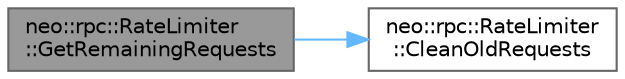 digraph "neo::rpc::RateLimiter::GetRemainingRequests"
{
 // LATEX_PDF_SIZE
  bgcolor="transparent";
  edge [fontname=Helvetica,fontsize=10,labelfontname=Helvetica,labelfontsize=10];
  node [fontname=Helvetica,fontsize=10,shape=box,height=0.2,width=0.4];
  rankdir="LR";
  Node1 [id="Node000001",label="neo::rpc::RateLimiter\l::GetRemainingRequests",height=0.2,width=0.4,color="gray40", fillcolor="grey60", style="filled", fontcolor="black",tooltip="Get current rate limit status for a client."];
  Node1 -> Node2 [id="edge1_Node000001_Node000002",color="steelblue1",style="solid",tooltip=" "];
  Node2 [id="Node000002",label="neo::rpc::RateLimiter\l::CleanOldRequests",height=0.2,width=0.4,color="grey40", fillcolor="white", style="filled",URL="$classneo_1_1rpc_1_1_rate_limiter.html#a9fe883556d9f08135c29b6ca1685266d",tooltip=" "];
}
